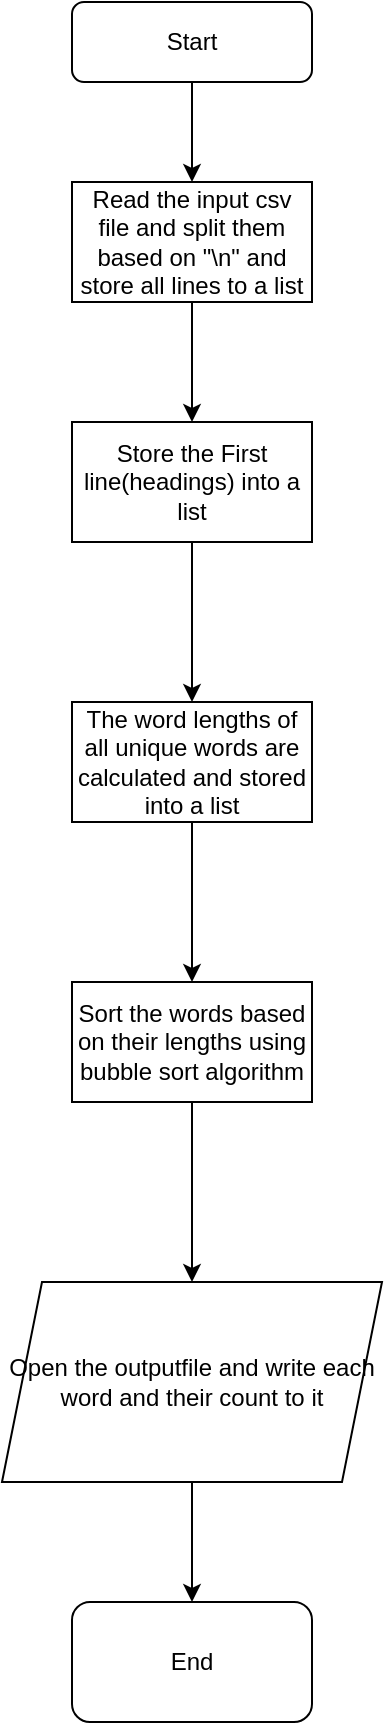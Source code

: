 <mxfile version="15.0.6" type="device"><diagram id="C5RBs43oDa-KdzZeNtuy" name="Page-1"><mxGraphModel dx="1038" dy="547" grid="1" gridSize="10" guides="1" tooltips="1" connect="1" arrows="1" fold="1" page="1" pageScale="1" pageWidth="827" pageHeight="1169" math="0" shadow="0"><root><mxCell id="WIyWlLk6GJQsqaUBKTNV-0"/><mxCell id="WIyWlLk6GJQsqaUBKTNV-1" parent="WIyWlLk6GJQsqaUBKTNV-0"/><mxCell id="rw0F_FL1cUxtCFVHDrQO-8" value="" style="edgeStyle=orthogonalEdgeStyle;rounded=0;orthogonalLoop=1;jettySize=auto;html=1;" edge="1" parent="WIyWlLk6GJQsqaUBKTNV-1" source="WIyWlLk6GJQsqaUBKTNV-3" target="rw0F_FL1cUxtCFVHDrQO-7"><mxGeometry relative="1" as="geometry"/></mxCell><mxCell id="WIyWlLk6GJQsqaUBKTNV-3" value="Start" style="rounded=1;whiteSpace=wrap;html=1;fontSize=12;glass=0;strokeWidth=1;shadow=0;" parent="WIyWlLk6GJQsqaUBKTNV-1" vertex="1"><mxGeometry x="354" y="90" width="120" height="40" as="geometry"/></mxCell><mxCell id="rw0F_FL1cUxtCFVHDrQO-10" value="" style="edgeStyle=orthogonalEdgeStyle;rounded=0;orthogonalLoop=1;jettySize=auto;html=1;" edge="1" parent="WIyWlLk6GJQsqaUBKTNV-1" source="rw0F_FL1cUxtCFVHDrQO-7" target="rw0F_FL1cUxtCFVHDrQO-9"><mxGeometry relative="1" as="geometry"/></mxCell><mxCell id="rw0F_FL1cUxtCFVHDrQO-7" value="Read the input csv file and split them based on &quot;\n&quot; and store all lines to a list" style="rounded=0;whiteSpace=wrap;html=1;" vertex="1" parent="WIyWlLk6GJQsqaUBKTNV-1"><mxGeometry x="354" y="180" width="120" height="60" as="geometry"/></mxCell><mxCell id="rw0F_FL1cUxtCFVHDrQO-12" value="" style="edgeStyle=orthogonalEdgeStyle;rounded=0;orthogonalLoop=1;jettySize=auto;html=1;" edge="1" parent="WIyWlLk6GJQsqaUBKTNV-1" source="rw0F_FL1cUxtCFVHDrQO-9" target="rw0F_FL1cUxtCFVHDrQO-11"><mxGeometry relative="1" as="geometry"/></mxCell><mxCell id="rw0F_FL1cUxtCFVHDrQO-9" value="Store the First line(headings) into a list" style="whiteSpace=wrap;html=1;rounded=0;" vertex="1" parent="WIyWlLk6GJQsqaUBKTNV-1"><mxGeometry x="354" y="300" width="120" height="60" as="geometry"/></mxCell><mxCell id="rw0F_FL1cUxtCFVHDrQO-14" value="" style="edgeStyle=orthogonalEdgeStyle;rounded=0;orthogonalLoop=1;jettySize=auto;html=1;" edge="1" parent="WIyWlLk6GJQsqaUBKTNV-1" source="rw0F_FL1cUxtCFVHDrQO-11" target="rw0F_FL1cUxtCFVHDrQO-13"><mxGeometry relative="1" as="geometry"/></mxCell><mxCell id="rw0F_FL1cUxtCFVHDrQO-11" value="The word lengths of all unique words are calculated and stored into a list" style="whiteSpace=wrap;html=1;rounded=0;" vertex="1" parent="WIyWlLk6GJQsqaUBKTNV-1"><mxGeometry x="354" y="440" width="120" height="60" as="geometry"/></mxCell><mxCell id="rw0F_FL1cUxtCFVHDrQO-18" value="" style="edgeStyle=orthogonalEdgeStyle;rounded=0;orthogonalLoop=1;jettySize=auto;html=1;" edge="1" parent="WIyWlLk6GJQsqaUBKTNV-1" source="rw0F_FL1cUxtCFVHDrQO-13" target="rw0F_FL1cUxtCFVHDrQO-17"><mxGeometry relative="1" as="geometry"/></mxCell><mxCell id="rw0F_FL1cUxtCFVHDrQO-13" value="Sort the words based on their lengths using bubble sort algorithm" style="whiteSpace=wrap;html=1;rounded=0;" vertex="1" parent="WIyWlLk6GJQsqaUBKTNV-1"><mxGeometry x="354" y="580" width="120" height="60" as="geometry"/></mxCell><mxCell id="rw0F_FL1cUxtCFVHDrQO-22" value="" style="edgeStyle=orthogonalEdgeStyle;rounded=0;orthogonalLoop=1;jettySize=auto;html=1;" edge="1" parent="WIyWlLk6GJQsqaUBKTNV-1" source="rw0F_FL1cUxtCFVHDrQO-17" target="rw0F_FL1cUxtCFVHDrQO-21"><mxGeometry relative="1" as="geometry"/></mxCell><mxCell id="rw0F_FL1cUxtCFVHDrQO-17" value="Open the outputfile and write each word and their count to it" style="shape=parallelogram;perimeter=parallelogramPerimeter;whiteSpace=wrap;html=1;fixedSize=1;" vertex="1" parent="WIyWlLk6GJQsqaUBKTNV-1"><mxGeometry x="319" y="730" width="190" height="100" as="geometry"/></mxCell><mxCell id="rw0F_FL1cUxtCFVHDrQO-21" value="End" style="rounded=1;whiteSpace=wrap;html=1;" vertex="1" parent="WIyWlLk6GJQsqaUBKTNV-1"><mxGeometry x="354" y="890" width="120" height="60" as="geometry"/></mxCell></root></mxGraphModel></diagram></mxfile>